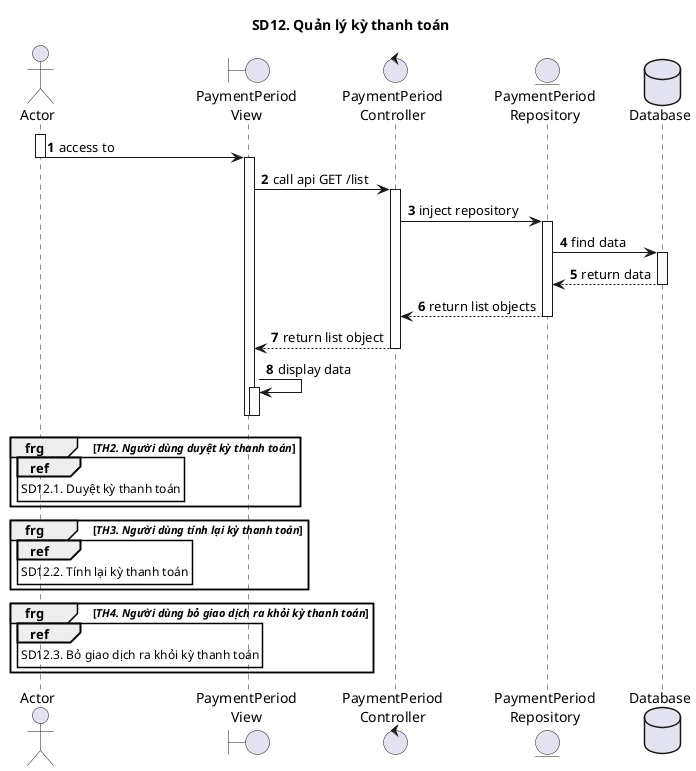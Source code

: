 @startuml SQ
autonumber
title SD12. Quản lý kỳ thanh toán
actor "Actor" as actor
boundary "PaymentPeriod\nView" as view
control "PaymentPeriod\nController" as controller
entity "PaymentPeriod\nRepository" as model
database "Database" as database
activate actor
actor -> view : access to
deactivate actor
activate view
view -> controller : call api GET /list
activate controller
controller -> model : inject repository
activate model
model -> database : find data
activate database
database --> model : return data
deactivate database
model --> controller: return list objects
deactivate model
controller --> view : return list object
deactivate controller
view -> view: display data
activate view
deactivate view
deactivate view
group frg [//TH2. Người dùng duyệt kỳ thanh toán//]
ref over actor
SD12.1. Duyệt kỳ thanh toán
end ref
end
group frg [//TH3. Người dùng tính lại kỳ thanh toán//]
ref over actor
SD12.2. Tính lại kỳ thanh toán
end ref
end
group frg [//TH4. Người dùng bỏ giao dịch ra khỏi kỳ thanh toán//]
ref over actor
SD12.3. Bỏ giao dịch ra khỏi kỳ thanh toán
end ref
end
@enduml